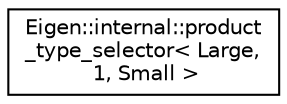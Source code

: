 digraph "Graphical Class Hierarchy"
{
  edge [fontname="Helvetica",fontsize="10",labelfontname="Helvetica",labelfontsize="10"];
  node [fontname="Helvetica",fontsize="10",shape=record];
  rankdir="LR";
  Node1 [label="Eigen::internal::product\l_type_selector\< Large,\l 1,           Small \>",height=0.2,width=0.4,color="black", fillcolor="white", style="filled",URL="$struct_eigen_1_1internal_1_1product__type__selector_3_01_large_00_011_00_01_01_01_01_01_01_01_01_01_01_01_small_01_4.html"];
}
